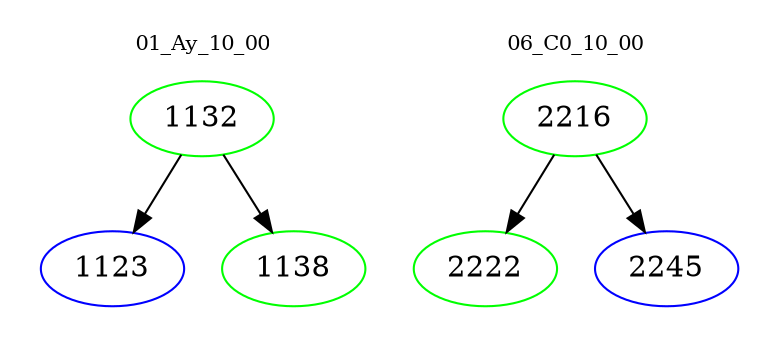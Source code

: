 digraph{
subgraph cluster_0 {
color = white
label = "01_Ay_10_00";
fontsize=10;
T0_1132 [label="1132", color="green"]
T0_1132 -> T0_1123 [color="black"]
T0_1123 [label="1123", color="blue"]
T0_1132 -> T0_1138 [color="black"]
T0_1138 [label="1138", color="green"]
}
subgraph cluster_1 {
color = white
label = "06_C0_10_00";
fontsize=10;
T1_2216 [label="2216", color="green"]
T1_2216 -> T1_2222 [color="black"]
T1_2222 [label="2222", color="green"]
T1_2216 -> T1_2245 [color="black"]
T1_2245 [label="2245", color="blue"]
}
}

